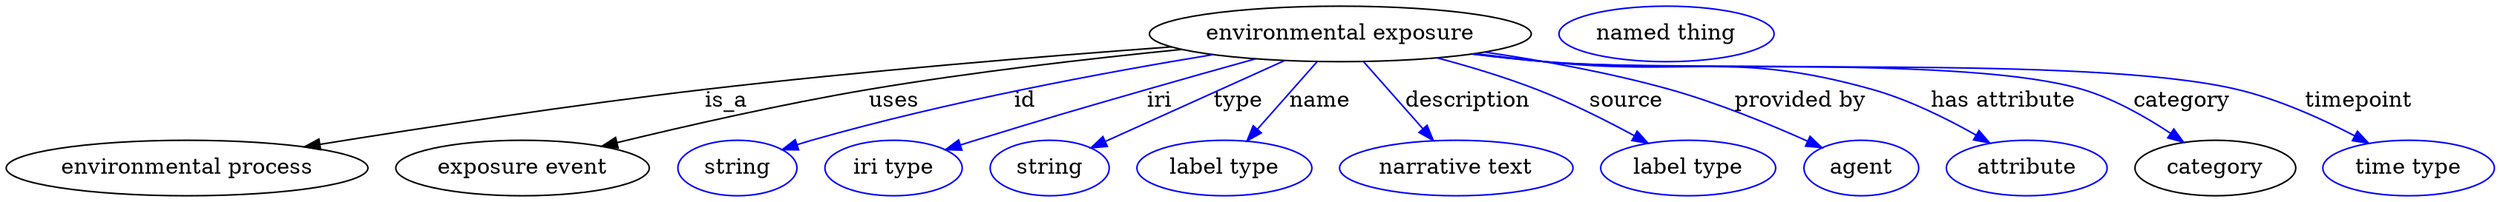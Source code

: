 digraph {
	graph [bb="0,0,1608.2,123"];
	node [label="\N"];
	"environmental exposure"	 [height=0.5,
		label="environmental exposure",
		pos="861.99,105",
		width=3.4303];
	"environmental process"	 [height=0.5,
		pos="116.99,18",
		width=3.2497];
	"environmental exposure" -> "environmental process"	 [label=is_a,
		lp="464.99,61.5",
		pos="e,195.41,31.43 750.58,97.185 667.79,90.905 552.15,81.141 450.99,69 367.48,58.977 272.73,44.182 205.54,33.105"];
	"exposure event"	 [height=0.5,
		pos="333.99,18",
		width=2.2748];
	"environmental exposure" -> "exposure event"	 [label=uses,
		lp="573.49,61.5",
		pos="e,386.83,31.772 757.13,95.431 698.11,89.343 623.19,80.443 556.99,69 502.42,59.567 441.13,45.277 396.63,34.221"];
	id	 [color=blue,
		height=0.5,
		label=string,
		pos="471.99,18",
		width=1.0652];
	"environmental exposure" -> id	 [color=blue,
		label=id,
		lp="657.99,61.5",
		pos="e,501.2,29.738 776.68,91.975 706.88,80.323 606.02,61.199 519.99,36 517.01,35.128 513.95,34.159 510.89,33.136",
		style=solid];
	iri	 [color=blue,
		height=0.5,
		label="iri type",
		pos="572.99,18",
		width=1.2277];
	"environmental exposure" -> iri	 [color=blue,
		label=iri,
		lp="737.99,61.5",
		pos="e,607.22,29.583 804.8,88.936 757.09,75.36 687.39,55.122 626.99,36 623.69,34.954 620.27,33.857 616.85,32.743",
		style=solid];
	type	 [color=blue,
		height=0.5,
		label=string,
		pos="673.99,18",
		width=1.0652];
	"environmental exposure" -> type	 [color=blue,
		label=type,
		lp="795.99,61.5",
		pos="e,701.31,30.642 824.85,87.812 791.73,72.487 743.54,50.185 710.59,34.937",
		style=solid];
	name	 [color=blue,
		height=0.5,
		label="label type",
		pos="786.99,18",
		width=1.5707];
	"environmental exposure" -> name	 [color=blue,
		label=name,
		lp="848.99,61.5",
		pos="e,802,35.41 846.45,86.974 835.55,74.325 820.82,57.241 808.75,43.24",
		style=solid];
	description	 [color=blue,
		height=0.5,
		label="narrative text",
		pos="936.99,18",
		width=2.0943];
	"environmental exposure" -> description	 [color=blue,
		label=description,
		lp="944.99,61.5",
		pos="e,921.73,35.706 877.53,86.974 888.36,74.409 902.97,57.466 914.99,43.517",
		style=solid];
	source	 [color=blue,
		height=0.5,
		label="label type",
		pos="1087,18",
		width=1.5707];
	"environmental exposure" -> source	 [color=blue,
		label=source,
		lp="1047.5,61.5",
		pos="e,1060.1,34.088 926.67,89.645 947.22,84.018 969.83,77.031 989.99,69 1010.9,60.665 1033.2,49.135 1051.2,39.146",
		style=solid];
	"provided by"	 [color=blue,
		height=0.5,
		label=agent,
		pos="1199,18",
		width=1.0291];
	"environmental exposure" -> "provided by"	 [color=blue,
		label="provided by",
		lp="1160.5,61.5",
		pos="e,1172.7,30.93 949.66,92.295 997.85,84.907 1052.5,75.751 1076,69 1106.4,60.262 1139.4,46.295 1163.6,35.184",
		style=solid];
	"has attribute"	 [color=blue,
		height=0.5,
		label=attribute,
		pos="1306,18",
		width=1.4443];
	"environmental exposure" -> "has attribute"	 [color=blue,
		label="has attribute",
		lp="1291,61.5",
		pos="e,1281.5,34.08 949.96,92.366 964.64,90.44 979.74,88.573 993.99,87 1088.4,76.578 1115.7,95.255 1207,69 1230.1,62.342 1254.2,50.082 \
1272.8,39.251",
		style=solid];
	category	 [height=0.5,
		pos="1428,18",
		width=1.4443];
	"environmental exposure" -> category	 [color=blue,
		label=category,
		lp="1407,61.5",
		pos="e,1406.7,34.592 948.49,92.147 963.63,90.2 979.25,88.384 993.99,87 1071.1,79.762 1267.9,91.401 1342,69 1362.2,62.899 1382.6,51.101 \
1398.4,40.388",
		style=solid];
	timepoint	 [color=blue,
		height=0.5,
		label="time type",
		pos="1553,18",
		width=1.5346];
	"environmental exposure" -> timepoint	 [color=blue,
		label=timepoint,
		lp="1518,61.5",
		pos="e,1526.5,33.911 948.13,92.048 963.38,90.1 979.13,88.308 993.99,87 1093.5,78.244 1345.9,92.455 1443,69 1469.2,62.669 1496.7,49.911 \
1517.7,38.74",
		style=solid];
	"named thing_category"	 [color=blue,
		height=0.5,
		label="named thing",
		pos="1073,105",
		width=1.9318];
}
